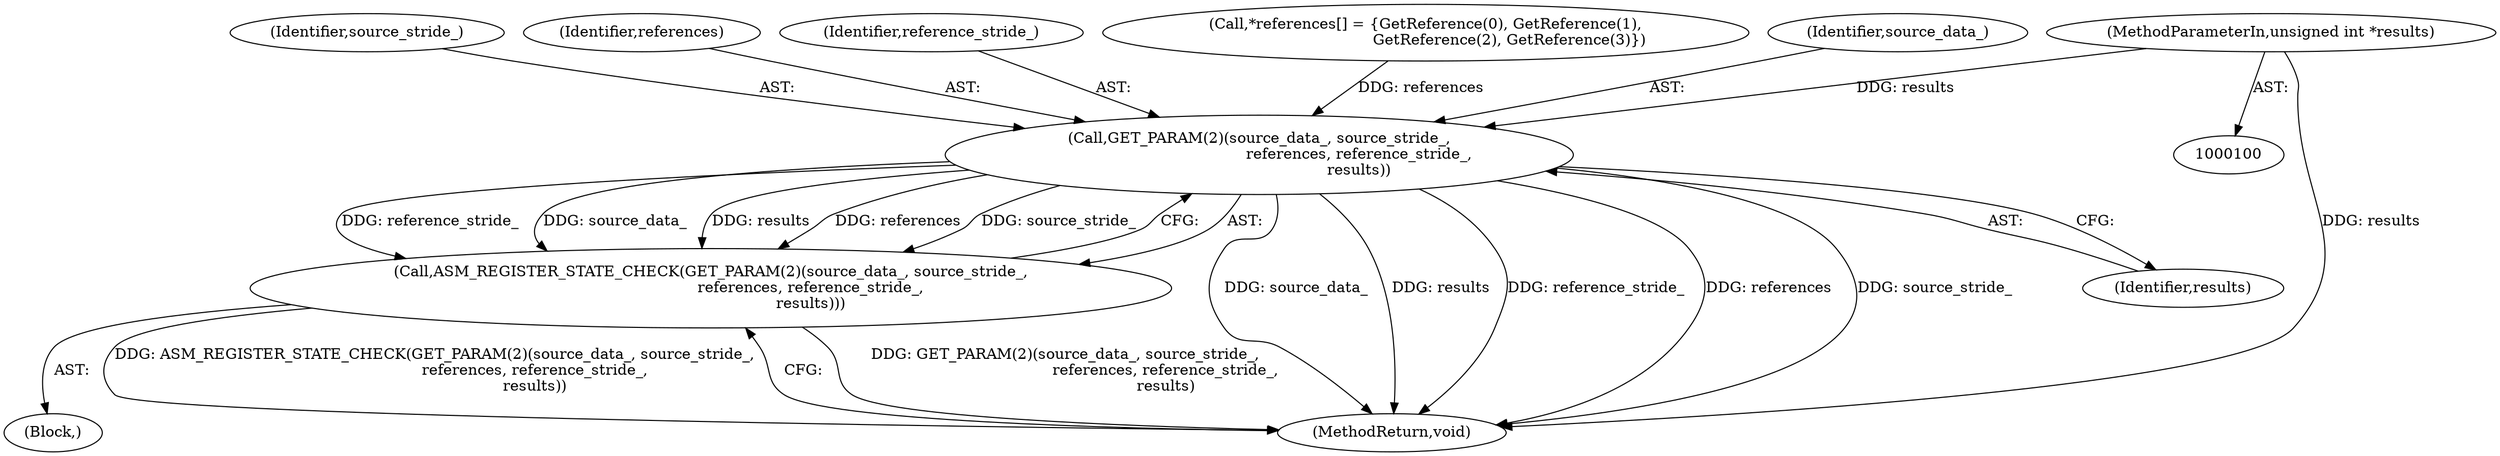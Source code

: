 digraph "0_Android_5a9753fca56f0eeb9f61e342b2fccffc364f9426_101@pointer" {
"1000101" [label="(MethodParameterIn,unsigned int *results)"];
"1000107" [label="(Call,GET_PARAM(2)(source_data_, source_stride_,\n                                          references, reference_stride_,\n                                          results))"];
"1000106" [label="(Call,ASM_REGISTER_STATE_CHECK(GET_PARAM(2)(source_data_, source_stride_,\n                                          references, reference_stride_,\n                                          results)))"];
"1000109" [label="(Identifier,source_stride_)"];
"1000110" [label="(Identifier,references)"];
"1000106" [label="(Call,ASM_REGISTER_STATE_CHECK(GET_PARAM(2)(source_data_, source_stride_,\n                                          references, reference_stride_,\n                                          results)))"];
"1000111" [label="(Identifier,reference_stride_)"];
"1000104" [label="(Call,*references[] = {GetReference(0), GetReference(1),\n                                   GetReference(2), GetReference(3)})"];
"1000108" [label="(Identifier,source_data_)"];
"1000113" [label="(MethodReturn,void)"];
"1000101" [label="(MethodParameterIn,unsigned int *results)"];
"1000112" [label="(Identifier,results)"];
"1000107" [label="(Call,GET_PARAM(2)(source_data_, source_stride_,\n                                          references, reference_stride_,\n                                          results))"];
"1000102" [label="(Block,)"];
"1000101" -> "1000100"  [label="AST: "];
"1000101" -> "1000113"  [label="DDG: results"];
"1000101" -> "1000107"  [label="DDG: results"];
"1000107" -> "1000106"  [label="AST: "];
"1000107" -> "1000112"  [label="CFG: "];
"1000108" -> "1000107"  [label="AST: "];
"1000109" -> "1000107"  [label="AST: "];
"1000110" -> "1000107"  [label="AST: "];
"1000111" -> "1000107"  [label="AST: "];
"1000112" -> "1000107"  [label="AST: "];
"1000106" -> "1000107"  [label="CFG: "];
"1000107" -> "1000113"  [label="DDG: source_data_"];
"1000107" -> "1000113"  [label="DDG: results"];
"1000107" -> "1000113"  [label="DDG: reference_stride_"];
"1000107" -> "1000113"  [label="DDG: references"];
"1000107" -> "1000113"  [label="DDG: source_stride_"];
"1000107" -> "1000106"  [label="DDG: reference_stride_"];
"1000107" -> "1000106"  [label="DDG: source_data_"];
"1000107" -> "1000106"  [label="DDG: results"];
"1000107" -> "1000106"  [label="DDG: references"];
"1000107" -> "1000106"  [label="DDG: source_stride_"];
"1000104" -> "1000107"  [label="DDG: references"];
"1000106" -> "1000102"  [label="AST: "];
"1000113" -> "1000106"  [label="CFG: "];
"1000106" -> "1000113"  [label="DDG: GET_PARAM(2)(source_data_, source_stride_,\n                                          references, reference_stride_,\n                                          results)"];
"1000106" -> "1000113"  [label="DDG: ASM_REGISTER_STATE_CHECK(GET_PARAM(2)(source_data_, source_stride_,\n                                          references, reference_stride_,\n                                          results))"];
}
